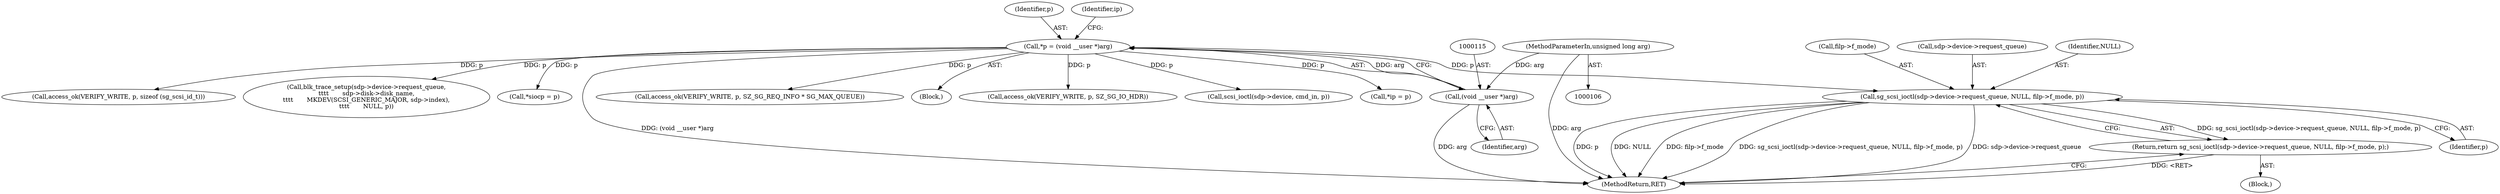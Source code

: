 digraph "0_linux_3e0097499839e0fe3af380410eababe5a47c4cf9_0@pointer" {
"1000929" [label="(Call,sg_scsi_ioctl(sdp->device->request_queue, NULL, filp->f_mode, p))"];
"1000112" [label="(Call,*p = (void __user *)arg)"];
"1000114" [label="(Call,(void __user *)arg)"];
"1000109" [label="(MethodParameterIn,unsigned long arg)"];
"1000928" [label="(Return,return sg_scsi_ioctl(sdp->device->request_queue, NULL, filp->f_mode, p);)"];
"1000110" [label="(Block,)"];
"1000929" [label="(Call,sg_scsi_ioctl(sdp->device->request_queue, NULL, filp->f_mode, p))"];
"1000113" [label="(Identifier,p)"];
"1000112" [label="(Call,*p = (void __user *)arg)"];
"1000930" [label="(Call,sdp->device->request_queue)"];
"1000119" [label="(Identifier,ip)"];
"1000116" [label="(Identifier,arg)"];
"1000189" [label="(Call,access_ok(VERIFY_WRITE, p, SZ_SG_IO_HDR))"];
"1000939" [label="(Identifier,p)"];
"1001054" [label="(Call,scsi_ioctl(sdp->device, cmd_in, p))"];
"1000118" [label="(Call,*ip = p)"];
"1000935" [label="(Identifier,NULL)"];
"1000109" [label="(MethodParameterIn,unsigned long arg)"];
"1000936" [label="(Call,filp->f_mode)"];
"1000928" [label="(Return,return sg_scsi_ioctl(sdp->device->request_queue, NULL, filp->f_mode, p);)"];
"1000360" [label="(Call,access_ok(VERIFY_WRITE, p, sizeof (sg_scsi_id_t)))"];
"1000971" [label="(Call,blk_trace_setup(sdp->device->request_queue,\n\t\t\t\t       sdp->disk->disk_name,\n\t\t\t\t       MKDEV(SCSI_GENERIC_MAJOR, sdp->index),\n\t\t\t\t       NULL, p))"];
"1001060" [label="(MethodReturn,RET)"];
"1000906" [label="(Call,*siocp = p)"];
"1000114" [label="(Call,(void __user *)arg)"];
"1000807" [label="(Call,access_ok(VERIFY_WRITE, p, SZ_SG_REQ_INFO * SG_MAX_QUEUE))"];
"1000167" [label="(Block,)"];
"1000929" -> "1000928"  [label="AST: "];
"1000929" -> "1000939"  [label="CFG: "];
"1000930" -> "1000929"  [label="AST: "];
"1000935" -> "1000929"  [label="AST: "];
"1000936" -> "1000929"  [label="AST: "];
"1000939" -> "1000929"  [label="AST: "];
"1000928" -> "1000929"  [label="CFG: "];
"1000929" -> "1001060"  [label="DDG: p"];
"1000929" -> "1001060"  [label="DDG: NULL"];
"1000929" -> "1001060"  [label="DDG: filp->f_mode"];
"1000929" -> "1001060"  [label="DDG: sg_scsi_ioctl(sdp->device->request_queue, NULL, filp->f_mode, p)"];
"1000929" -> "1001060"  [label="DDG: sdp->device->request_queue"];
"1000929" -> "1000928"  [label="DDG: sg_scsi_ioctl(sdp->device->request_queue, NULL, filp->f_mode, p)"];
"1000112" -> "1000929"  [label="DDG: p"];
"1000112" -> "1000110"  [label="AST: "];
"1000112" -> "1000114"  [label="CFG: "];
"1000113" -> "1000112"  [label="AST: "];
"1000114" -> "1000112"  [label="AST: "];
"1000119" -> "1000112"  [label="CFG: "];
"1000112" -> "1001060"  [label="DDG: (void __user *)arg"];
"1000114" -> "1000112"  [label="DDG: arg"];
"1000112" -> "1000118"  [label="DDG: p"];
"1000112" -> "1000189"  [label="DDG: p"];
"1000112" -> "1000360"  [label="DDG: p"];
"1000112" -> "1000807"  [label="DDG: p"];
"1000112" -> "1000906"  [label="DDG: p"];
"1000112" -> "1000971"  [label="DDG: p"];
"1000112" -> "1001054"  [label="DDG: p"];
"1000114" -> "1000116"  [label="CFG: "];
"1000115" -> "1000114"  [label="AST: "];
"1000116" -> "1000114"  [label="AST: "];
"1000114" -> "1001060"  [label="DDG: arg"];
"1000109" -> "1000114"  [label="DDG: arg"];
"1000109" -> "1000106"  [label="AST: "];
"1000109" -> "1001060"  [label="DDG: arg"];
"1000928" -> "1000167"  [label="AST: "];
"1001060" -> "1000928"  [label="CFG: "];
"1000928" -> "1001060"  [label="DDG: <RET>"];
}

